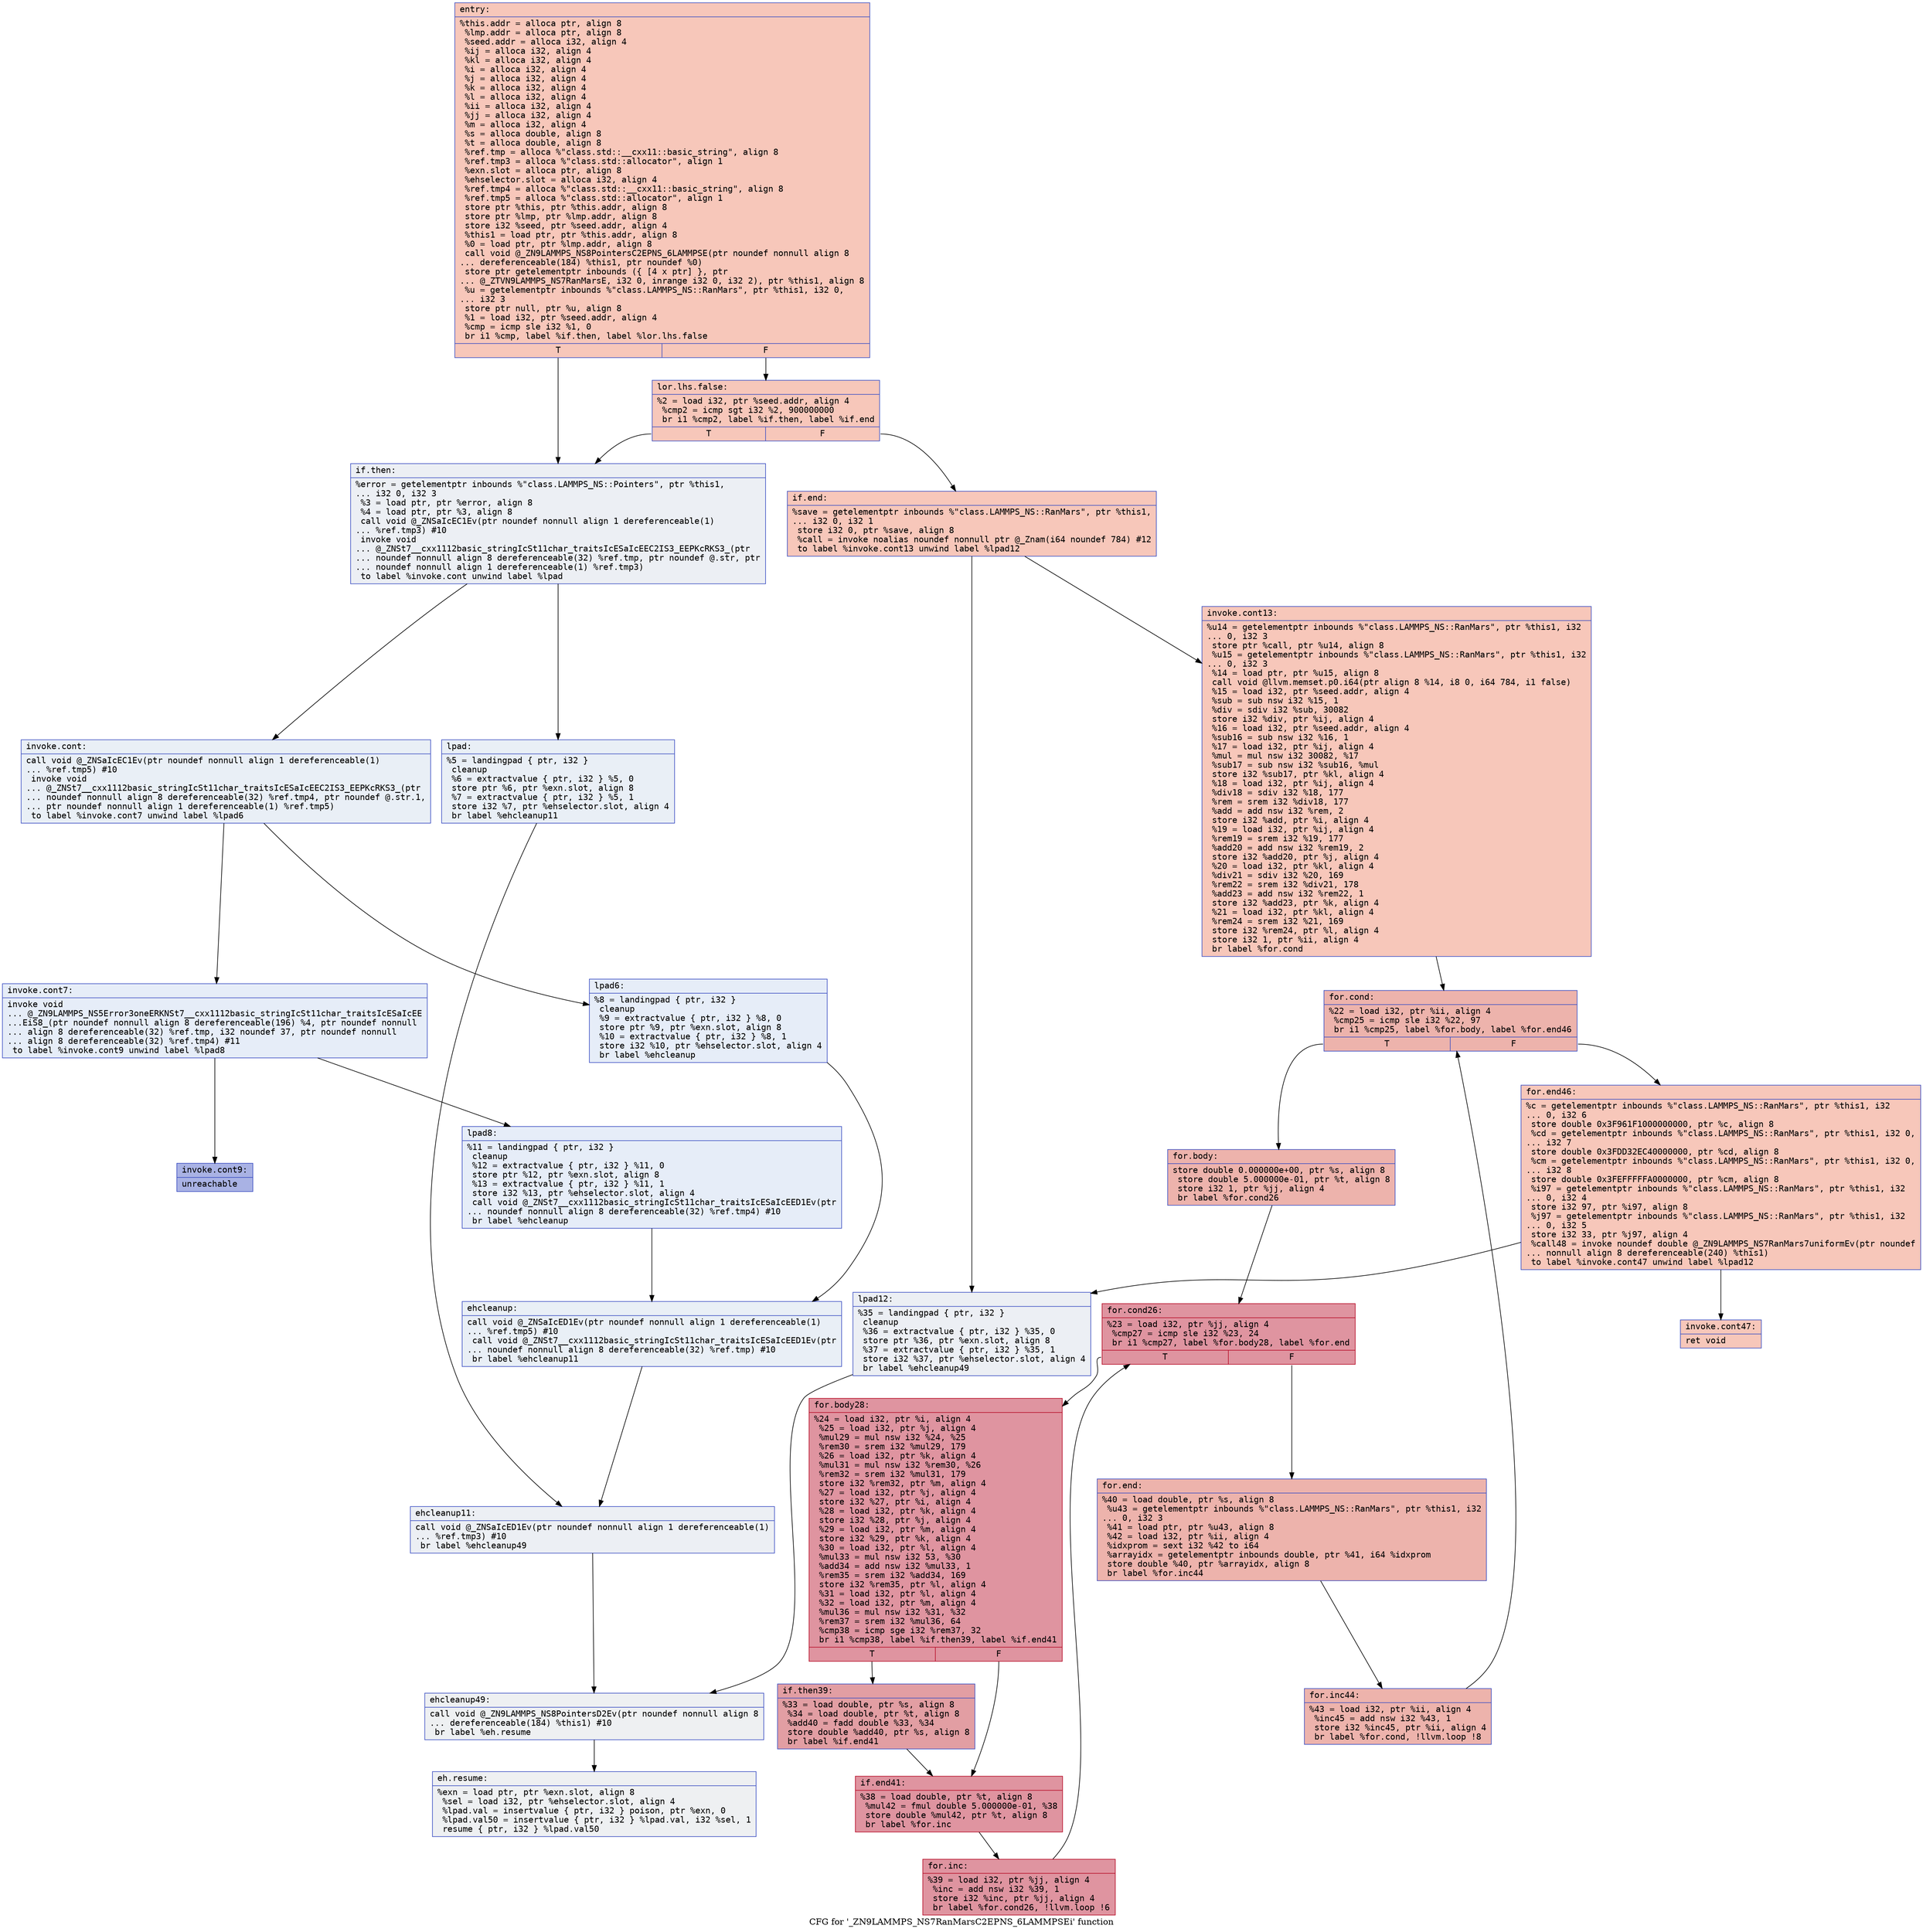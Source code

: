 digraph "CFG for '_ZN9LAMMPS_NS7RanMarsC2EPNS_6LAMMPSEi' function" {
	label="CFG for '_ZN9LAMMPS_NS7RanMarsC2EPNS_6LAMMPSEi' function";

	Node0x564edfbd03f0 [shape=record,color="#3d50c3ff", style=filled, fillcolor="#ec7f6370" fontname="Courier",label="{entry:\l|  %this.addr = alloca ptr, align 8\l  %lmp.addr = alloca ptr, align 8\l  %seed.addr = alloca i32, align 4\l  %ij = alloca i32, align 4\l  %kl = alloca i32, align 4\l  %i = alloca i32, align 4\l  %j = alloca i32, align 4\l  %k = alloca i32, align 4\l  %l = alloca i32, align 4\l  %ii = alloca i32, align 4\l  %jj = alloca i32, align 4\l  %m = alloca i32, align 4\l  %s = alloca double, align 8\l  %t = alloca double, align 8\l  %ref.tmp = alloca %\"class.std::__cxx11::basic_string\", align 8\l  %ref.tmp3 = alloca %\"class.std::allocator\", align 1\l  %exn.slot = alloca ptr, align 8\l  %ehselector.slot = alloca i32, align 4\l  %ref.tmp4 = alloca %\"class.std::__cxx11::basic_string\", align 8\l  %ref.tmp5 = alloca %\"class.std::allocator\", align 1\l  store ptr %this, ptr %this.addr, align 8\l  store ptr %lmp, ptr %lmp.addr, align 8\l  store i32 %seed, ptr %seed.addr, align 4\l  %this1 = load ptr, ptr %this.addr, align 8\l  %0 = load ptr, ptr %lmp.addr, align 8\l  call void @_ZN9LAMMPS_NS8PointersC2EPNS_6LAMMPSE(ptr noundef nonnull align 8\l... dereferenceable(184) %this1, ptr noundef %0)\l  store ptr getelementptr inbounds (\{ [4 x ptr] \}, ptr\l... @_ZTVN9LAMMPS_NS7RanMarsE, i32 0, inrange i32 0, i32 2), ptr %this1, align 8\l  %u = getelementptr inbounds %\"class.LAMMPS_NS::RanMars\", ptr %this1, i32 0,\l... i32 3\l  store ptr null, ptr %u, align 8\l  %1 = load i32, ptr %seed.addr, align 4\l  %cmp = icmp sle i32 %1, 0\l  br i1 %cmp, label %if.then, label %lor.lhs.false\l|{<s0>T|<s1>F}}"];
	Node0x564edfbd03f0:s0 -> Node0x564edfbd2280[tooltip="entry -> if.then\nProbability 0.00%" ];
	Node0x564edfbd03f0:s1 -> Node0x564edfbd2350[tooltip="entry -> lor.lhs.false\nProbability 100.00%" ];
	Node0x564edfbd2350 [shape=record,color="#3d50c3ff", style=filled, fillcolor="#ec7f6370" fontname="Courier",label="{lor.lhs.false:\l|  %2 = load i32, ptr %seed.addr, align 4\l  %cmp2 = icmp sgt i32 %2, 900000000\l  br i1 %cmp2, label %if.then, label %if.end\l|{<s0>T|<s1>F}}"];
	Node0x564edfbd2350:s0 -> Node0x564edfbd2280[tooltip="lor.lhs.false -> if.then\nProbability 0.00%" ];
	Node0x564edfbd2350:s1 -> Node0x564edfbd2e50[tooltip="lor.lhs.false -> if.end\nProbability 100.00%" ];
	Node0x564edfbd2280 [shape=record,color="#3d50c3ff", style=filled, fillcolor="#d4dbe670" fontname="Courier",label="{if.then:\l|  %error = getelementptr inbounds %\"class.LAMMPS_NS::Pointers\", ptr %this1,\l... i32 0, i32 3\l  %3 = load ptr, ptr %error, align 8\l  %4 = load ptr, ptr %3, align 8\l  call void @_ZNSaIcEC1Ev(ptr noundef nonnull align 1 dereferenceable(1)\l... %ref.tmp3) #10\l  invoke void\l... @_ZNSt7__cxx1112basic_stringIcSt11char_traitsIcESaIcEEC2IS3_EEPKcRKS3_(ptr\l... noundef nonnull align 8 dereferenceable(32) %ref.tmp, ptr noundef @.str, ptr\l... noundef nonnull align 1 dereferenceable(1) %ref.tmp3)\l          to label %invoke.cont unwind label %lpad\l}"];
	Node0x564edfbd2280 -> Node0x564edfbd3410[tooltip="if.then -> invoke.cont\nProbability 50.00%" ];
	Node0x564edfbd2280 -> Node0x564edfbd34f0[tooltip="if.then -> lpad\nProbability 50.00%" ];
	Node0x564edfbd3410 [shape=record,color="#3d50c3ff", style=filled, fillcolor="#cedaeb70" fontname="Courier",label="{invoke.cont:\l|  call void @_ZNSaIcEC1Ev(ptr noundef nonnull align 1 dereferenceable(1)\l... %ref.tmp5) #10\l  invoke void\l... @_ZNSt7__cxx1112basic_stringIcSt11char_traitsIcESaIcEEC2IS3_EEPKcRKS3_(ptr\l... noundef nonnull align 8 dereferenceable(32) %ref.tmp4, ptr noundef @.str.1,\l... ptr noundef nonnull align 1 dereferenceable(1) %ref.tmp5)\l          to label %invoke.cont7 unwind label %lpad6\l}"];
	Node0x564edfbd3410 -> Node0x564edfbd3880[tooltip="invoke.cont -> invoke.cont7\nProbability 50.00%" ];
	Node0x564edfbd3410 -> Node0x564edfbd38d0[tooltip="invoke.cont -> lpad6\nProbability 50.00%" ];
	Node0x564edfbd3880 [shape=record,color="#3d50c3ff", style=filled, fillcolor="#c7d7f070" fontname="Courier",label="{invoke.cont7:\l|  invoke void\l... @_ZN9LAMMPS_NS5Error3oneERKNSt7__cxx1112basic_stringIcSt11char_traitsIcESaIcEE\l...EiS8_(ptr noundef nonnull align 8 dereferenceable(196) %4, ptr noundef nonnull\l... align 8 dereferenceable(32) %ref.tmp, i32 noundef 37, ptr noundef nonnull\l... align 8 dereferenceable(32) %ref.tmp4) #11\l          to label %invoke.cont9 unwind label %lpad8\l}"];
	Node0x564edfbd3880 -> Node0x564edfbd3830[tooltip="invoke.cont7 -> invoke.cont9\nProbability 0.00%" ];
	Node0x564edfbd3880 -> Node0x564edfbd3c50[tooltip="invoke.cont7 -> lpad8\nProbability 100.00%" ];
	Node0x564edfbd3830 [shape=record,color="#3d50c3ff", style=filled, fillcolor="#3d50c370" fontname="Courier",label="{invoke.cont9:\l|  unreachable\l}"];
	Node0x564edfbd34f0 [shape=record,color="#3d50c3ff", style=filled, fillcolor="#cedaeb70" fontname="Courier",label="{lpad:\l|  %5 = landingpad \{ ptr, i32 \}\l          cleanup\l  %6 = extractvalue \{ ptr, i32 \} %5, 0\l  store ptr %6, ptr %exn.slot, align 8\l  %7 = extractvalue \{ ptr, i32 \} %5, 1\l  store i32 %7, ptr %ehselector.slot, align 4\l  br label %ehcleanup11\l}"];
	Node0x564edfbd34f0 -> Node0x564edfbd42f0[tooltip="lpad -> ehcleanup11\nProbability 100.00%" ];
	Node0x564edfbd38d0 [shape=record,color="#3d50c3ff", style=filled, fillcolor="#c7d7f070" fontname="Courier",label="{lpad6:\l|  %8 = landingpad \{ ptr, i32 \}\l          cleanup\l  %9 = extractvalue \{ ptr, i32 \} %8, 0\l  store ptr %9, ptr %exn.slot, align 8\l  %10 = extractvalue \{ ptr, i32 \} %8, 1\l  store i32 %10, ptr %ehselector.slot, align 4\l  br label %ehcleanup\l}"];
	Node0x564edfbd38d0 -> Node0x564edfbd4640[tooltip="lpad6 -> ehcleanup\nProbability 100.00%" ];
	Node0x564edfbd3c50 [shape=record,color="#3d50c3ff", style=filled, fillcolor="#c7d7f070" fontname="Courier",label="{lpad8:\l|  %11 = landingpad \{ ptr, i32 \}\l          cleanup\l  %12 = extractvalue \{ ptr, i32 \} %11, 0\l  store ptr %12, ptr %exn.slot, align 8\l  %13 = extractvalue \{ ptr, i32 \} %11, 1\l  store i32 %13, ptr %ehselector.slot, align 4\l  call void @_ZNSt7__cxx1112basic_stringIcSt11char_traitsIcESaIcEED1Ev(ptr\l... noundef nonnull align 8 dereferenceable(32) %ref.tmp4) #10\l  br label %ehcleanup\l}"];
	Node0x564edfbd3c50 -> Node0x564edfbd4640[tooltip="lpad8 -> ehcleanup\nProbability 100.00%" ];
	Node0x564edfbd4640 [shape=record,color="#3d50c3ff", style=filled, fillcolor="#cedaeb70" fontname="Courier",label="{ehcleanup:\l|  call void @_ZNSaIcED1Ev(ptr noundef nonnull align 1 dereferenceable(1)\l... %ref.tmp5) #10\l  call void @_ZNSt7__cxx1112basic_stringIcSt11char_traitsIcESaIcEED1Ev(ptr\l... noundef nonnull align 8 dereferenceable(32) %ref.tmp) #10\l  br label %ehcleanup11\l}"];
	Node0x564edfbd4640 -> Node0x564edfbd42f0[tooltip="ehcleanup -> ehcleanup11\nProbability 100.00%" ];
	Node0x564edfbd42f0 [shape=record,color="#3d50c3ff", style=filled, fillcolor="#d4dbe670" fontname="Courier",label="{ehcleanup11:\l|  call void @_ZNSaIcED1Ev(ptr noundef nonnull align 1 dereferenceable(1)\l... %ref.tmp3) #10\l  br label %ehcleanup49\l}"];
	Node0x564edfbd42f0 -> Node0x564edfbd50a0[tooltip="ehcleanup11 -> ehcleanup49\nProbability 100.00%" ];
	Node0x564edfbd2e50 [shape=record,color="#3d50c3ff", style=filled, fillcolor="#ec7f6370" fontname="Courier",label="{if.end:\l|  %save = getelementptr inbounds %\"class.LAMMPS_NS::RanMars\", ptr %this1,\l... i32 0, i32 1\l  store i32 0, ptr %save, align 8\l  %call = invoke noalias noundef nonnull ptr @_Znam(i64 noundef 784) #12\l          to label %invoke.cont13 unwind label %lpad12\l}"];
	Node0x564edfbd2e50 -> Node0x564edfbd5310[tooltip="if.end -> invoke.cont13\nProbability 100.00%" ];
	Node0x564edfbd2e50 -> Node0x564edfbd5390[tooltip="if.end -> lpad12\nProbability 0.00%" ];
	Node0x564edfbd5310 [shape=record,color="#3d50c3ff", style=filled, fillcolor="#ec7f6370" fontname="Courier",label="{invoke.cont13:\l|  %u14 = getelementptr inbounds %\"class.LAMMPS_NS::RanMars\", ptr %this1, i32\l... 0, i32 3\l  store ptr %call, ptr %u14, align 8\l  %u15 = getelementptr inbounds %\"class.LAMMPS_NS::RanMars\", ptr %this1, i32\l... 0, i32 3\l  %14 = load ptr, ptr %u15, align 8\l  call void @llvm.memset.p0.i64(ptr align 8 %14, i8 0, i64 784, i1 false)\l  %15 = load i32, ptr %seed.addr, align 4\l  %sub = sub nsw i32 %15, 1\l  %div = sdiv i32 %sub, 30082\l  store i32 %div, ptr %ij, align 4\l  %16 = load i32, ptr %seed.addr, align 4\l  %sub16 = sub nsw i32 %16, 1\l  %17 = load i32, ptr %ij, align 4\l  %mul = mul nsw i32 30082, %17\l  %sub17 = sub nsw i32 %sub16, %mul\l  store i32 %sub17, ptr %kl, align 4\l  %18 = load i32, ptr %ij, align 4\l  %div18 = sdiv i32 %18, 177\l  %rem = srem i32 %div18, 177\l  %add = add nsw i32 %rem, 2\l  store i32 %add, ptr %i, align 4\l  %19 = load i32, ptr %ij, align 4\l  %rem19 = srem i32 %19, 177\l  %add20 = add nsw i32 %rem19, 2\l  store i32 %add20, ptr %j, align 4\l  %20 = load i32, ptr %kl, align 4\l  %div21 = sdiv i32 %20, 169\l  %rem22 = srem i32 %div21, 178\l  %add23 = add nsw i32 %rem22, 1\l  store i32 %add23, ptr %k, align 4\l  %21 = load i32, ptr %kl, align 4\l  %rem24 = srem i32 %21, 169\l  store i32 %rem24, ptr %l, align 4\l  store i32 1, ptr %ii, align 4\l  br label %for.cond\l}"];
	Node0x564edfbd5310 -> Node0x564edfbd73f0[tooltip="invoke.cont13 -> for.cond\nProbability 100.00%" ];
	Node0x564edfbd73f0 [shape=record,color="#3d50c3ff", style=filled, fillcolor="#d6524470" fontname="Courier",label="{for.cond:\l|  %22 = load i32, ptr %ii, align 4\l  %cmp25 = icmp sle i32 %22, 97\l  br i1 %cmp25, label %for.body, label %for.end46\l|{<s0>T|<s1>F}}"];
	Node0x564edfbd73f0:s0 -> Node0x564edfbd76a0[tooltip="for.cond -> for.body\nProbability 96.88%" ];
	Node0x564edfbd73f0:s1 -> Node0x564edfbd7720[tooltip="for.cond -> for.end46\nProbability 3.12%" ];
	Node0x564edfbd76a0 [shape=record,color="#3d50c3ff", style=filled, fillcolor="#d6524470" fontname="Courier",label="{for.body:\l|  store double 0.000000e+00, ptr %s, align 8\l  store double 5.000000e-01, ptr %t, align 8\l  store i32 1, ptr %jj, align 4\l  br label %for.cond26\l}"];
	Node0x564edfbd76a0 -> Node0x564edfbd8540[tooltip="for.body -> for.cond26\nProbability 100.00%" ];
	Node0x564edfbd8540 [shape=record,color="#b70d28ff", style=filled, fillcolor="#b70d2870" fontname="Courier",label="{for.cond26:\l|  %23 = load i32, ptr %jj, align 4\l  %cmp27 = icmp sle i32 %23, 24\l  br i1 %cmp27, label %for.body28, label %for.end\l|{<s0>T|<s1>F}}"];
	Node0x564edfbd8540:s0 -> Node0x564edfbd8770[tooltip="for.cond26 -> for.body28\nProbability 96.88%" ];
	Node0x564edfbd8540:s1 -> Node0x564edfbd87f0[tooltip="for.cond26 -> for.end\nProbability 3.12%" ];
	Node0x564edfbd8770 [shape=record,color="#b70d28ff", style=filled, fillcolor="#b70d2870" fontname="Courier",label="{for.body28:\l|  %24 = load i32, ptr %i, align 4\l  %25 = load i32, ptr %j, align 4\l  %mul29 = mul nsw i32 %24, %25\l  %rem30 = srem i32 %mul29, 179\l  %26 = load i32, ptr %k, align 4\l  %mul31 = mul nsw i32 %rem30, %26\l  %rem32 = srem i32 %mul31, 179\l  store i32 %rem32, ptr %m, align 4\l  %27 = load i32, ptr %j, align 4\l  store i32 %27, ptr %i, align 4\l  %28 = load i32, ptr %k, align 4\l  store i32 %28, ptr %j, align 4\l  %29 = load i32, ptr %m, align 4\l  store i32 %29, ptr %k, align 4\l  %30 = load i32, ptr %l, align 4\l  %mul33 = mul nsw i32 53, %30\l  %add34 = add nsw i32 %mul33, 1\l  %rem35 = srem i32 %add34, 169\l  store i32 %rem35, ptr %l, align 4\l  %31 = load i32, ptr %l, align 4\l  %32 = load i32, ptr %m, align 4\l  %mul36 = mul nsw i32 %31, %32\l  %rem37 = srem i32 %mul36, 64\l  %cmp38 = icmp sge i32 %rem37, 32\l  br i1 %cmp38, label %if.then39, label %if.end41\l|{<s0>T|<s1>F}}"];
	Node0x564edfbd8770:s0 -> Node0x564edfbd2720[tooltip="for.body28 -> if.then39\nProbability 50.00%" ];
	Node0x564edfbd8770:s1 -> Node0x564edfbd27a0[tooltip="for.body28 -> if.end41\nProbability 50.00%" ];
	Node0x564edfbd2720 [shape=record,color="#3d50c3ff", style=filled, fillcolor="#be242e70" fontname="Courier",label="{if.then39:\l|  %33 = load double, ptr %s, align 8\l  %34 = load double, ptr %t, align 8\l  %add40 = fadd double %33, %34\l  store double %add40, ptr %s, align 8\l  br label %if.end41\l}"];
	Node0x564edfbd2720 -> Node0x564edfbd27a0[tooltip="if.then39 -> if.end41\nProbability 100.00%" ];
	Node0x564edfbd5390 [shape=record,color="#3d50c3ff", style=filled, fillcolor="#d4dbe670" fontname="Courier",label="{lpad12:\l|  %35 = landingpad \{ ptr, i32 \}\l          cleanup\l  %36 = extractvalue \{ ptr, i32 \} %35, 0\l  store ptr %36, ptr %exn.slot, align 8\l  %37 = extractvalue \{ ptr, i32 \} %35, 1\l  store i32 %37, ptr %ehselector.slot, align 4\l  br label %ehcleanup49\l}"];
	Node0x564edfbd5390 -> Node0x564edfbd50a0[tooltip="lpad12 -> ehcleanup49\nProbability 100.00%" ];
	Node0x564edfbd27a0 [shape=record,color="#b70d28ff", style=filled, fillcolor="#b70d2870" fontname="Courier",label="{if.end41:\l|  %38 = load double, ptr %t, align 8\l  %mul42 = fmul double 5.000000e-01, %38\l  store double %mul42, ptr %t, align 8\l  br label %for.inc\l}"];
	Node0x564edfbd27a0 -> Node0x564edfbdaaa0[tooltip="if.end41 -> for.inc\nProbability 100.00%" ];
	Node0x564edfbdaaa0 [shape=record,color="#b70d28ff", style=filled, fillcolor="#b70d2870" fontname="Courier",label="{for.inc:\l|  %39 = load i32, ptr %jj, align 4\l  %inc = add nsw i32 %39, 1\l  store i32 %inc, ptr %jj, align 4\l  br label %for.cond26, !llvm.loop !6\l}"];
	Node0x564edfbdaaa0 -> Node0x564edfbd8540[tooltip="for.inc -> for.cond26\nProbability 100.00%" ];
	Node0x564edfbd87f0 [shape=record,color="#3d50c3ff", style=filled, fillcolor="#d6524470" fontname="Courier",label="{for.end:\l|  %40 = load double, ptr %s, align 8\l  %u43 = getelementptr inbounds %\"class.LAMMPS_NS::RanMars\", ptr %this1, i32\l... 0, i32 3\l  %41 = load ptr, ptr %u43, align 8\l  %42 = load i32, ptr %ii, align 4\l  %idxprom = sext i32 %42 to i64\l  %arrayidx = getelementptr inbounds double, ptr %41, i64 %idxprom\l  store double %40, ptr %arrayidx, align 8\l  br label %for.inc44\l}"];
	Node0x564edfbd87f0 -> Node0x564edfbdbd30[tooltip="for.end -> for.inc44\nProbability 100.00%" ];
	Node0x564edfbdbd30 [shape=record,color="#3d50c3ff", style=filled, fillcolor="#d6524470" fontname="Courier",label="{for.inc44:\l|  %43 = load i32, ptr %ii, align 4\l  %inc45 = add nsw i32 %43, 1\l  store i32 %inc45, ptr %ii, align 4\l  br label %for.cond, !llvm.loop !8\l}"];
	Node0x564edfbdbd30 -> Node0x564edfbd73f0[tooltip="for.inc44 -> for.cond\nProbability 100.00%" ];
	Node0x564edfbd7720 [shape=record,color="#3d50c3ff", style=filled, fillcolor="#ec7f6370" fontname="Courier",label="{for.end46:\l|  %c = getelementptr inbounds %\"class.LAMMPS_NS::RanMars\", ptr %this1, i32\l... 0, i32 6\l  store double 0x3F961F1000000000, ptr %c, align 8\l  %cd = getelementptr inbounds %\"class.LAMMPS_NS::RanMars\", ptr %this1, i32 0,\l... i32 7\l  store double 0x3FDD32EC40000000, ptr %cd, align 8\l  %cm = getelementptr inbounds %\"class.LAMMPS_NS::RanMars\", ptr %this1, i32 0,\l... i32 8\l  store double 0x3FEFFFFFA0000000, ptr %cm, align 8\l  %i97 = getelementptr inbounds %\"class.LAMMPS_NS::RanMars\", ptr %this1, i32\l... 0, i32 4\l  store i32 97, ptr %i97, align 8\l  %j97 = getelementptr inbounds %\"class.LAMMPS_NS::RanMars\", ptr %this1, i32\l... 0, i32 5\l  store i32 33, ptr %j97, align 4\l  %call48 = invoke noundef double @_ZN9LAMMPS_NS7RanMars7uniformEv(ptr noundef\l... nonnull align 8 dereferenceable(240) %this1)\l          to label %invoke.cont47 unwind label %lpad12\l}"];
	Node0x564edfbd7720 -> Node0x564edfbdcb40[tooltip="for.end46 -> invoke.cont47\nProbability 100.00%" ];
	Node0x564edfbd7720 -> Node0x564edfbd5390[tooltip="for.end46 -> lpad12\nProbability 0.00%" ];
	Node0x564edfbdcb40 [shape=record,color="#3d50c3ff", style=filled, fillcolor="#ec7f6370" fontname="Courier",label="{invoke.cont47:\l|  ret void\l}"];
	Node0x564edfbd50a0 [shape=record,color="#3d50c3ff", style=filled, fillcolor="#d9dce170" fontname="Courier",label="{ehcleanup49:\l|  call void @_ZN9LAMMPS_NS8PointersD2Ev(ptr noundef nonnull align 8\l... dereferenceable(184) %this1) #10\l  br label %eh.resume\l}"];
	Node0x564edfbd50a0 -> Node0x564edfbd5f80[tooltip="ehcleanup49 -> eh.resume\nProbability 100.00%" ];
	Node0x564edfbd5f80 [shape=record,color="#3d50c3ff", style=filled, fillcolor="#d9dce170" fontname="Courier",label="{eh.resume:\l|  %exn = load ptr, ptr %exn.slot, align 8\l  %sel = load i32, ptr %ehselector.slot, align 4\l  %lpad.val = insertvalue \{ ptr, i32 \} poison, ptr %exn, 0\l  %lpad.val50 = insertvalue \{ ptr, i32 \} %lpad.val, i32 %sel, 1\l  resume \{ ptr, i32 \} %lpad.val50\l}"];
}
